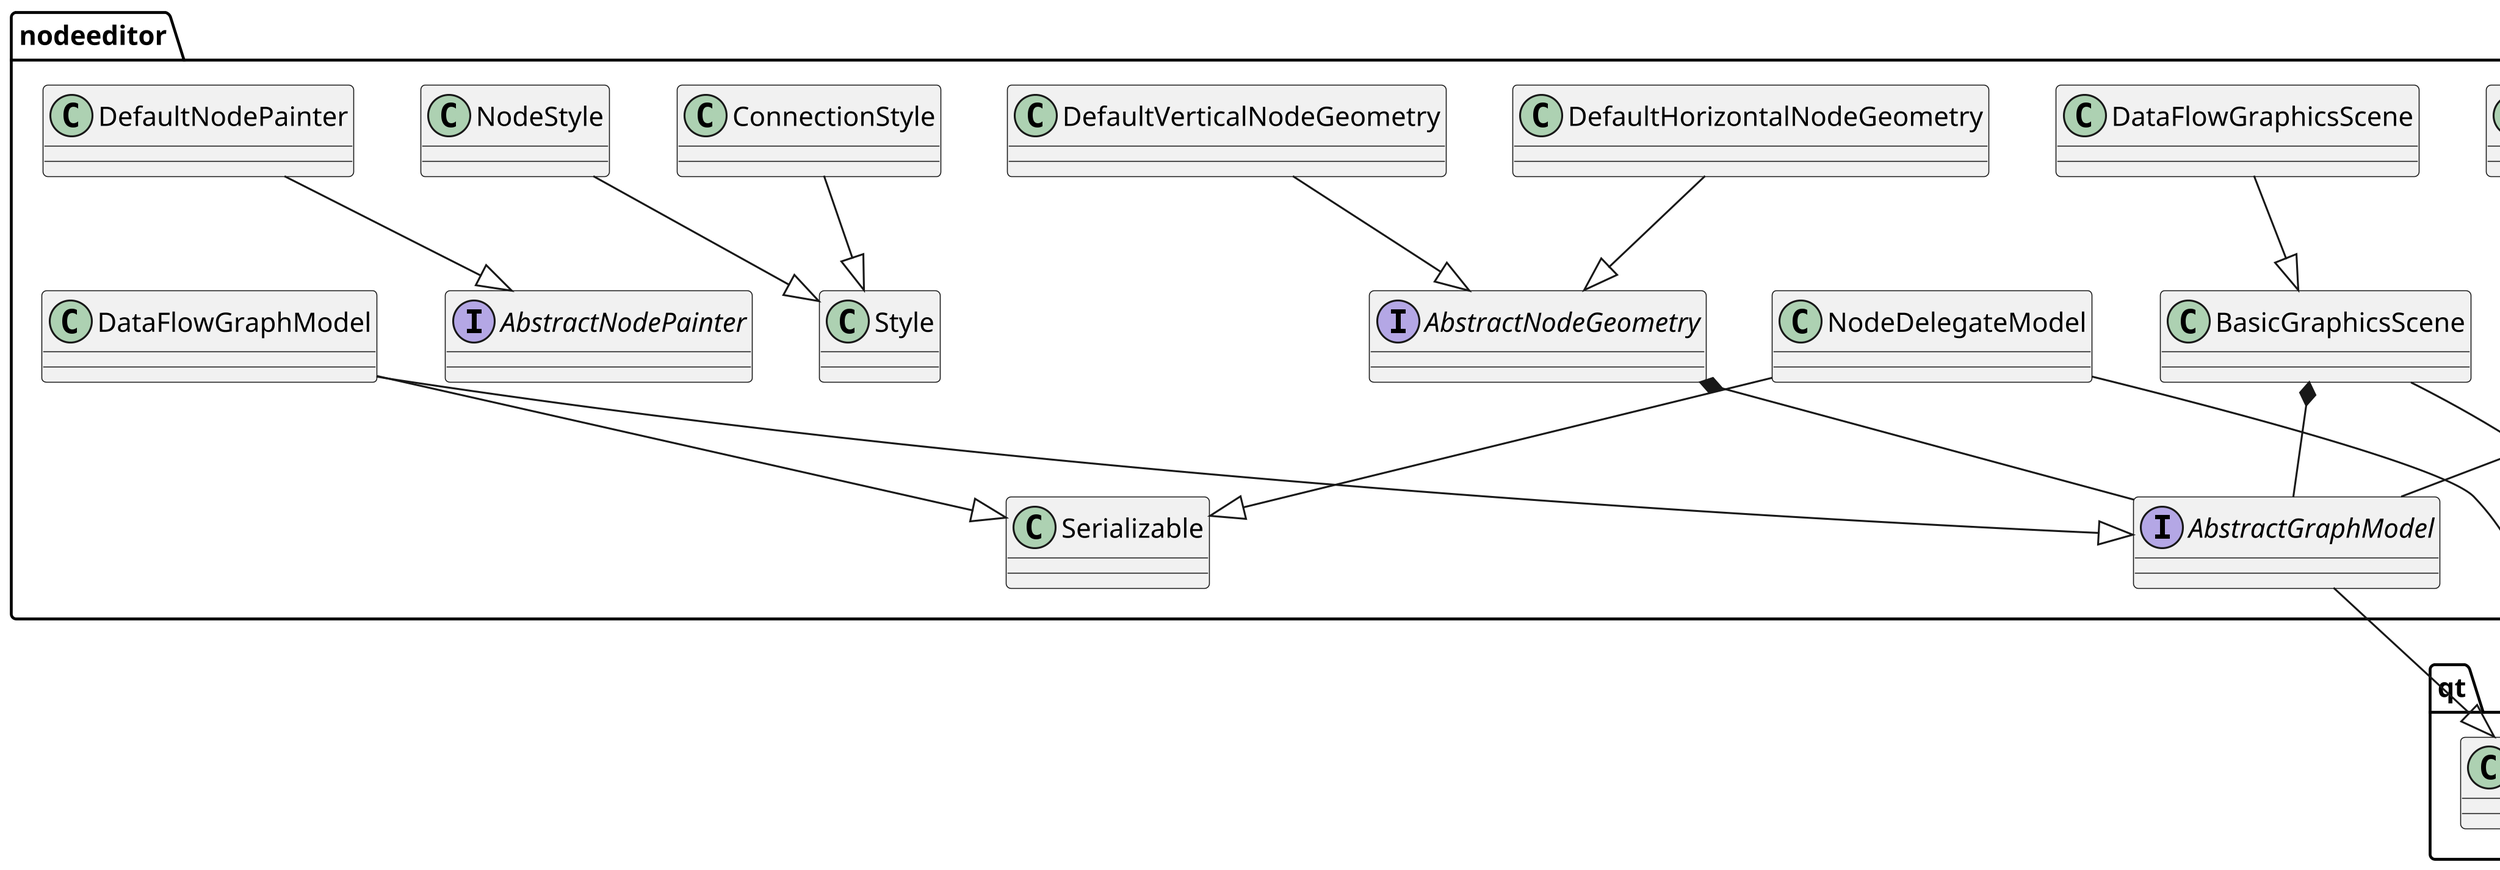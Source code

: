 @startuml class

skinparam dpi 300
skinparam defaultFontName Consolas
set namespaceSeparator ::

namespace nodeeditor {

    interface AbstractGraphModel {}
    interface AbstractNodeGeometry {}
    interface AbstractNodePainter {}
    class BasicGraphicsScene {}
    class ConnectionGraphicsObject {}
    class ConnectionPainter {}
    class ConnectionState {}
    class ConnectionStyle {}
    class Style {}
    class DataFlowGraphicsScene {}
    class DataFlowGraphModel {}
    class DefaultHorizontalNodeGeometry {}
    class DefaultVerticalNodeGeometry {}
    class DefaultNodePainter {}
    class GraphicsView {}
    class CreateCommand {}
    class StyleCollection {}
    class NodeStyle {}
    class NodeState {}
    class NodeGraphicsObject {}
    class NodeDelegateModelRegistry {}
    class NodeDelegateModel {}

    AbstractNodeGeometry *-down- AbstractGraphModel
    BasicGraphicsScene *-down- AbstractGraphModel
    ConnectionGraphicsObject *-down- AbstractGraphModel
    ConnectionPainter -down- ConnectionGraphicsObject
    ConnectionState -down- ConnectionGraphicsObject
    ConnectionStyle -down-|> Style
    DataFlowGraphicsScene -down-|> BasicGraphicsScene
    DataFlowGraphModel -down-|> AbstractGraphModel
    DataFlowGraphModel -down-|> Serializable
    DefaultHorizontalNodeGeometry -down-|> AbstractNodeGeometry
    DefaultVerticalNodeGeometry -down-|> AbstractNodeGeometry
    DefaultNodePainter -down-|> AbstractNodePainter
    NodeStyle -down-|> Style
    NodeDelegateModel -down-|> Serializable
}

namespace qt {

	class QObject {}
    class QGraphicsView {}
    class QGraphicsScene {}
    class QGraphicsObject {}
    class QUndoCommand {}
}

nodeeditor::AbstractGraphModel -down-|> qt::QObject
nodeeditor::BasicGraphicsScene -down-|> qt::QGraphicsScene
nodeeditor::ConnectionGraphicsObject -down-|> qt::QGraphicsObject
nodeeditor::GraphicsView -down-|> qt::QGraphicsView
nodeeditor::CreateCommand -down-|> qt::QUndoCommand
nodeeditor::NodeGraphicsObject -down-|> qt::QGraphicsObject
nodeeditor::NodeDelegateModel -down-|> qt::QObject

@enduml